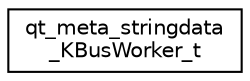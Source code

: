 digraph "Graphical Class Hierarchy"
{
 // LATEX_PDF_SIZE
  edge [fontname="Helvetica",fontsize="10",labelfontname="Helvetica",labelfontsize="10"];
  node [fontname="Helvetica",fontsize="10",shape=record];
  rankdir="LR";
  Node0 [label="qt_meta_stringdata\l_KBusWorker_t",height=0.2,width=0.4,color="black", fillcolor="white", style="filled",URL="$structqt__meta__stringdata___k_bus_worker__t.html",tooltip=" "];
}
